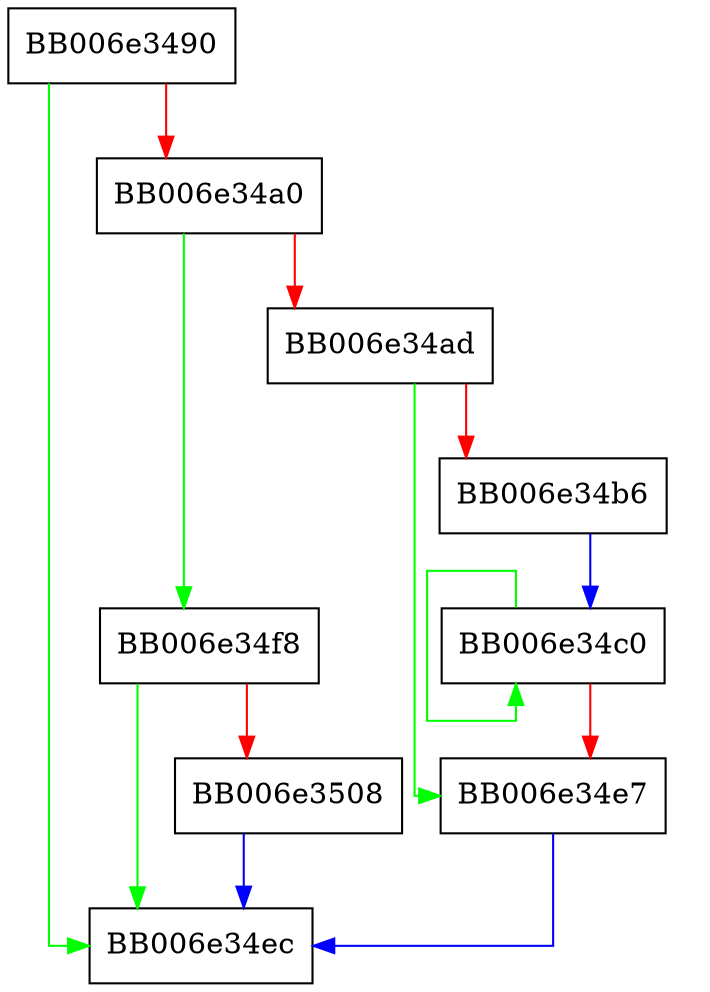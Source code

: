digraph test_rng_generate {
  node [shape="box"];
  graph [splines=ortho];
  BB006e3490 -> BB006e34ec [color="green"];
  BB006e3490 -> BB006e34a0 [color="red"];
  BB006e34a0 -> BB006e34f8 [color="green"];
  BB006e34a0 -> BB006e34ad [color="red"];
  BB006e34ad -> BB006e34e7 [color="green"];
  BB006e34ad -> BB006e34b6 [color="red"];
  BB006e34b6 -> BB006e34c0 [color="blue"];
  BB006e34c0 -> BB006e34c0 [color="green"];
  BB006e34c0 -> BB006e34e7 [color="red"];
  BB006e34e7 -> BB006e34ec [color="blue"];
  BB006e34f8 -> BB006e34ec [color="green"];
  BB006e34f8 -> BB006e3508 [color="red"];
  BB006e3508 -> BB006e34ec [color="blue"];
}